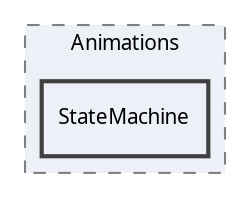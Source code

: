 digraph "StateMachine"
{
 // LATEX_PDF_SIZE
  edge [fontname="Calibrii",fontsize="10",labelfontname="Calibrii",labelfontsize="10"];
  node [fontname="Calibrii",fontsize="10",shape=record];
  compound=true
  subgraph clusterdir_50058cc8ab76443b54e07c31601e6119 {
    graph [ bgcolor="#edf0f7", pencolor="grey50", style="filled,dashed,", label="Animations", fontname="Calibrii", fontsize="10", URL="dir_50058cc8ab76443b54e07c31601e6119.html"]
  dir_c16fbc2d0aa15c721f85db4bda1ceed9 [shape=box, label="StateMachine", style="filled,bold,", fillcolor="#edf0f7", color="grey25", URL="dir_c16fbc2d0aa15c721f85db4bda1ceed9.html"];
  }
}
